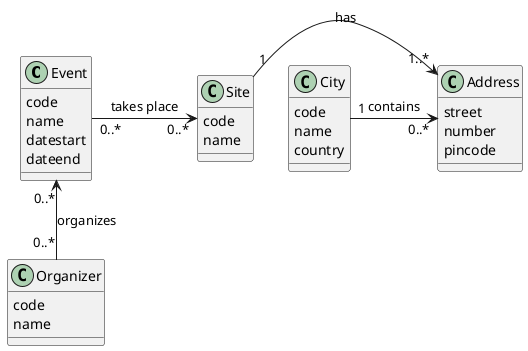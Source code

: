 @startuml attraction

class Event{
code
name
datestart
dateend
}

class Site{
code
name
}

class Address{
street
number
pincode
}

class City{
code
name
country
}

class Organizer{
code
name
}

City "1" --right--> "0..*" Address : contains
Site "1" --right--> "1..*" Address : has
Event "0..*" --right--> "0..*" Site : takes place
Organizer "0..*" -up-> "0..*" Event : organizes

@enduml